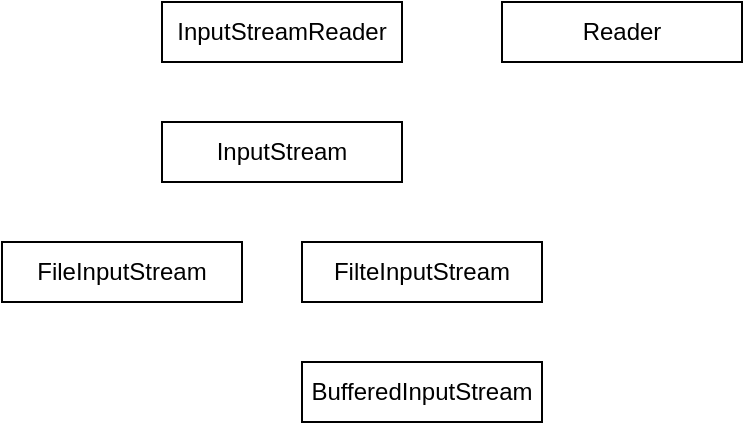 <mxfile version="14.6.11" type="github">
  <diagram id="U__FN5Xc6xBBoOLqt65z" name="Page-1">
    <mxGraphModel dx="923" dy="334" grid="1" gridSize="10" guides="1" tooltips="1" connect="1" arrows="1" fold="1" page="1" pageScale="1" pageWidth="827" pageHeight="1169" math="0" shadow="0">
      <root>
        <mxCell id="0" />
        <mxCell id="1" parent="0" />
        <mxCell id="ZKgbiBXLcRlq5cuQc_4f-1" value="InputStreamReader" style="rounded=0;whiteSpace=wrap;html=1;" vertex="1" parent="1">
          <mxGeometry x="320" y="720" width="120" height="30" as="geometry" />
        </mxCell>
        <mxCell id="ZKgbiBXLcRlq5cuQc_4f-2" value="Reader" style="rounded=0;whiteSpace=wrap;html=1;" vertex="1" parent="1">
          <mxGeometry x="490" y="720" width="120" height="30" as="geometry" />
        </mxCell>
        <mxCell id="ZKgbiBXLcRlq5cuQc_4f-4" value="InputStream" style="rounded=0;whiteSpace=wrap;html=1;" vertex="1" parent="1">
          <mxGeometry x="320" y="780" width="120" height="30" as="geometry" />
        </mxCell>
        <mxCell id="ZKgbiBXLcRlq5cuQc_4f-6" value="FileInputStream" style="rounded=0;whiteSpace=wrap;html=1;" vertex="1" parent="1">
          <mxGeometry x="240" y="840" width="120" height="30" as="geometry" />
        </mxCell>
        <mxCell id="ZKgbiBXLcRlq5cuQc_4f-7" value="FilteInputStream" style="rounded=0;whiteSpace=wrap;html=1;" vertex="1" parent="1">
          <mxGeometry x="390" y="840" width="120" height="30" as="geometry" />
        </mxCell>
        <mxCell id="ZKgbiBXLcRlq5cuQc_4f-8" value="BufferedInputStream" style="rounded=0;whiteSpace=wrap;html=1;" vertex="1" parent="1">
          <mxGeometry x="390" y="900" width="120" height="30" as="geometry" />
        </mxCell>
      </root>
    </mxGraphModel>
  </diagram>
</mxfile>
